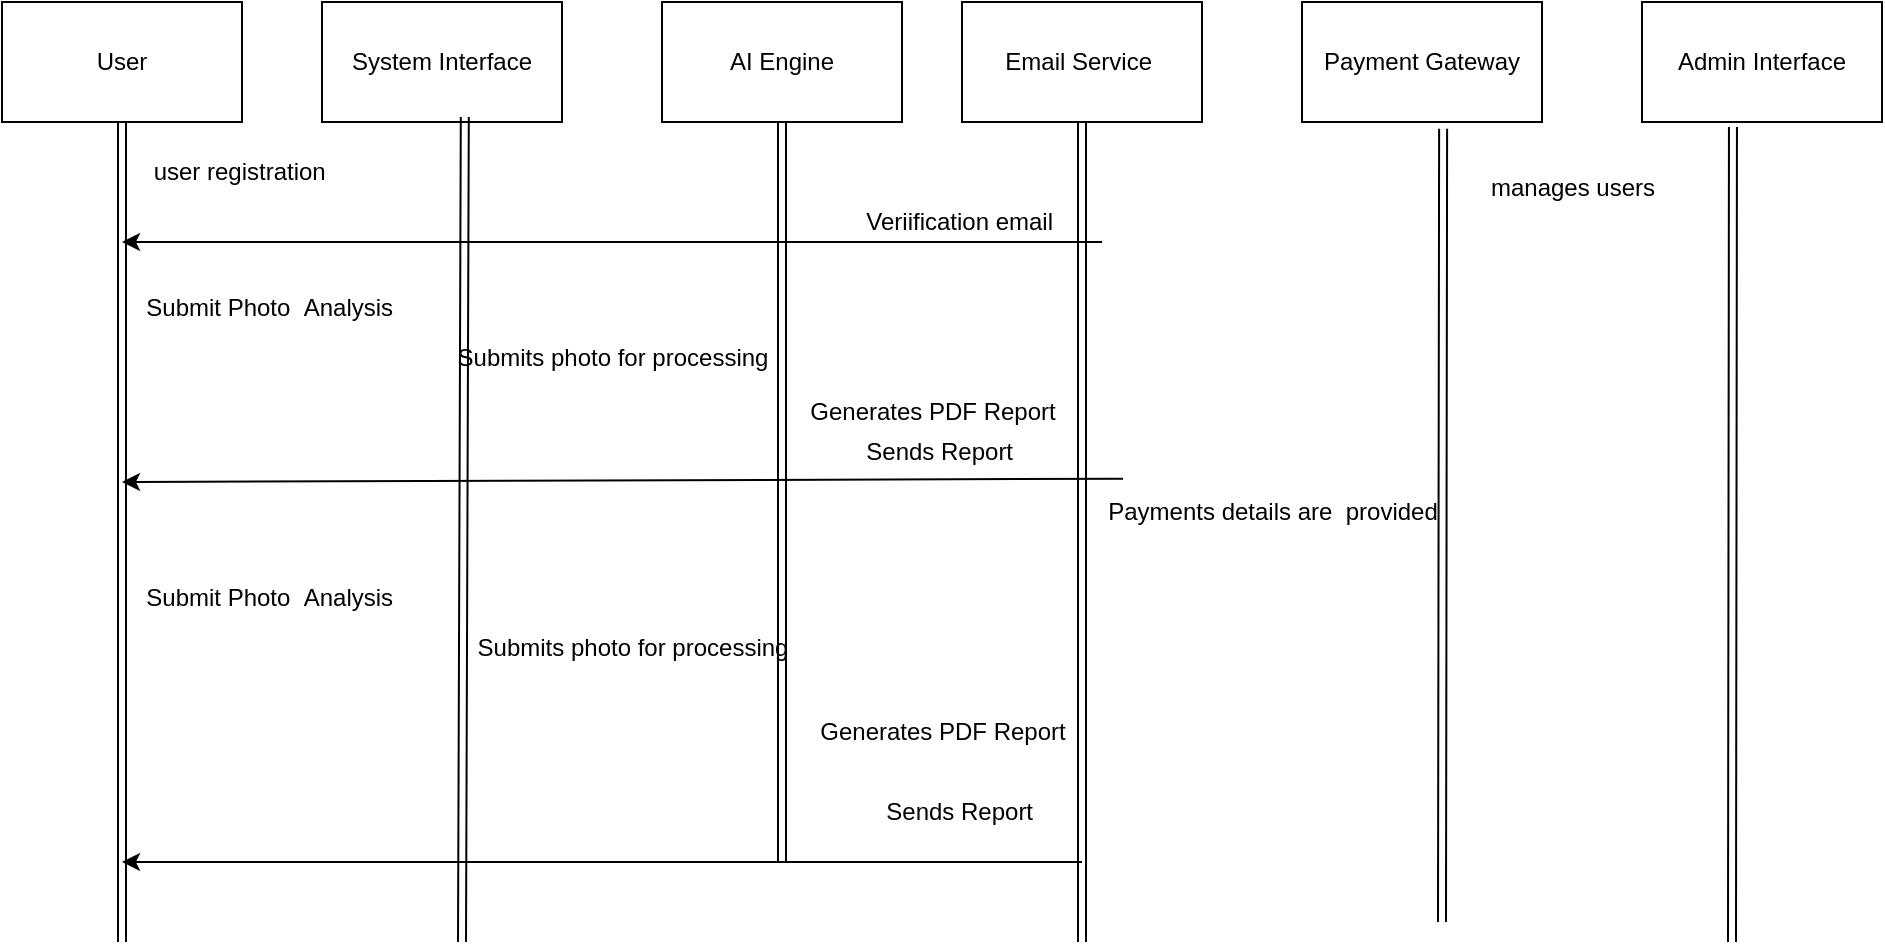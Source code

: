 <mxfile version="26.0.4">
  <diagram name="Page-1" id="2YBvvXClWsGukQMizWep">
    <mxGraphModel dx="1007" dy="660" grid="0" gridSize="10" guides="1" tooltips="1" connect="1" arrows="1" fold="1" page="0" pageScale="1" pageWidth="850" pageHeight="1100" math="0" shadow="0">
      <root>
        <mxCell id="0" />
        <mxCell id="1" parent="0" />
        <mxCell id="5fznZeWwoGSfHOwO7fPe-1" value="Email Service&amp;nbsp;" style="rounded=0;whiteSpace=wrap;html=1;" vertex="1" parent="1">
          <mxGeometry x="600" y="90" width="120" height="60" as="geometry" />
        </mxCell>
        <mxCell id="5fznZeWwoGSfHOwO7fPe-2" value="AI Engine" style="rounded=0;whiteSpace=wrap;html=1;" vertex="1" parent="1">
          <mxGeometry x="450" y="90" width="120" height="60" as="geometry" />
        </mxCell>
        <mxCell id="5fznZeWwoGSfHOwO7fPe-3" value="System Interface" style="rounded=0;whiteSpace=wrap;html=1;" vertex="1" parent="1">
          <mxGeometry x="280" y="90" width="120" height="60" as="geometry" />
        </mxCell>
        <mxCell id="5fznZeWwoGSfHOwO7fPe-4" value="User" style="rounded=0;whiteSpace=wrap;html=1;" vertex="1" parent="1">
          <mxGeometry x="120" y="90" width="120" height="60" as="geometry" />
        </mxCell>
        <mxCell id="5fznZeWwoGSfHOwO7fPe-5" value="Admin Interface" style="rounded=0;whiteSpace=wrap;html=1;" vertex="1" parent="1">
          <mxGeometry x="940" y="90" width="120" height="60" as="geometry" />
        </mxCell>
        <mxCell id="5fznZeWwoGSfHOwO7fPe-6" value="Payment Gateway" style="rounded=0;whiteSpace=wrap;html=1;" vertex="1" parent="1">
          <mxGeometry x="770" y="90" width="120" height="60" as="geometry" />
        </mxCell>
        <mxCell id="5fznZeWwoGSfHOwO7fPe-7" value="" style="shape=link;html=1;rounded=0;exitX=0.379;exitY=1.042;exitDx=0;exitDy=0;exitPerimeter=0;" edge="1" parent="1" source="5fznZeWwoGSfHOwO7fPe-5">
          <mxGeometry width="100" relative="1" as="geometry">
            <mxPoint x="950" y="210" as="sourcePoint" />
            <mxPoint x="985" y="560" as="targetPoint" />
          </mxGeometry>
        </mxCell>
        <mxCell id="5fznZeWwoGSfHOwO7fPe-8" value="" style="shape=link;html=1;rounded=0;exitX=0.588;exitY=1.056;exitDx=0;exitDy=0;exitPerimeter=0;" edge="1" parent="1" source="5fznZeWwoGSfHOwO7fPe-6">
          <mxGeometry width="100" relative="1" as="geometry">
            <mxPoint x="770" y="210" as="sourcePoint" />
            <mxPoint x="840" y="550" as="targetPoint" />
          </mxGeometry>
        </mxCell>
        <mxCell id="5fznZeWwoGSfHOwO7fPe-9" value="" style="shape=link;html=1;rounded=0;exitX=0.5;exitY=1;exitDx=0;exitDy=0;" edge="1" parent="1" source="5fznZeWwoGSfHOwO7fPe-1">
          <mxGeometry width="100" relative="1" as="geometry">
            <mxPoint x="620" y="200" as="sourcePoint" />
            <mxPoint x="660" y="560" as="targetPoint" />
          </mxGeometry>
        </mxCell>
        <mxCell id="5fznZeWwoGSfHOwO7fPe-10" value="" style="shape=link;html=1;rounded=0;exitX=0.5;exitY=1;exitDx=0;exitDy=0;" edge="1" parent="1" source="5fznZeWwoGSfHOwO7fPe-2">
          <mxGeometry width="100" relative="1" as="geometry">
            <mxPoint x="460" y="200" as="sourcePoint" />
            <mxPoint x="510" y="520" as="targetPoint" />
          </mxGeometry>
        </mxCell>
        <mxCell id="5fznZeWwoGSfHOwO7fPe-11" value="" style="shape=link;html=1;rounded=0;exitX=0.595;exitY=0.958;exitDx=0;exitDy=0;exitPerimeter=0;" edge="1" parent="1" source="5fznZeWwoGSfHOwO7fPe-3">
          <mxGeometry width="100" relative="1" as="geometry">
            <mxPoint x="290" y="200" as="sourcePoint" />
            <mxPoint x="350" y="560" as="targetPoint" />
          </mxGeometry>
        </mxCell>
        <mxCell id="5fznZeWwoGSfHOwO7fPe-12" value="" style="shape=link;html=1;rounded=0;exitX=0.5;exitY=1;exitDx=0;exitDy=0;" edge="1" parent="1" source="5fznZeWwoGSfHOwO7fPe-4">
          <mxGeometry width="100" relative="1" as="geometry">
            <mxPoint x="170" y="190" as="sourcePoint" />
            <mxPoint x="180" y="560" as="targetPoint" />
          </mxGeometry>
        </mxCell>
        <mxCell id="5fznZeWwoGSfHOwO7fPe-13" value="user registration&amp;nbsp;" style="text;html=1;align=center;verticalAlign=middle;resizable=0;points=[];autosize=1;strokeColor=none;fillColor=none;" vertex="1" parent="1">
          <mxGeometry x="185" y="160" width="110" height="30" as="geometry" />
        </mxCell>
        <mxCell id="5fznZeWwoGSfHOwO7fPe-15" value="&lt;br&gt;&lt;div&gt;Submit Photo &amp;nbsp;Analysis&amp;nbsp;&lt;/div&gt;" style="text;html=1;align=center;verticalAlign=middle;resizable=0;points=[];autosize=1;strokeColor=none;fillColor=none;" vertex="1" parent="1">
          <mxGeometry x="180" y="215" width="150" height="40" as="geometry" />
        </mxCell>
        <mxCell id="5fznZeWwoGSfHOwO7fPe-16" value="Submits photo for processing&lt;div&gt;&lt;br&gt;&lt;/div&gt;" style="text;html=1;align=center;verticalAlign=middle;resizable=0;points=[];autosize=1;strokeColor=none;fillColor=none;" vertex="1" parent="1">
          <mxGeometry x="335" y="255" width="180" height="40" as="geometry" />
        </mxCell>
        <mxCell id="5fznZeWwoGSfHOwO7fPe-17" value="Generates PDF Report" style="text;html=1;align=center;verticalAlign=middle;resizable=0;points=[];autosize=1;strokeColor=none;fillColor=none;" vertex="1" parent="1">
          <mxGeometry x="510" y="280" width="150" height="30" as="geometry" />
        </mxCell>
        <mxCell id="5fznZeWwoGSfHOwO7fPe-18" value="Sends Report&amp;nbsp;" style="text;html=1;align=center;verticalAlign=middle;resizable=0;points=[];autosize=1;strokeColor=none;fillColor=none;" vertex="1" parent="1">
          <mxGeometry x="540" y="300" width="100" height="30" as="geometry" />
        </mxCell>
        <mxCell id="5fznZeWwoGSfHOwO7fPe-19" value="Payments details are &amp;nbsp;provided" style="text;html=1;align=center;verticalAlign=middle;resizable=0;points=[];autosize=1;strokeColor=none;fillColor=none;" vertex="1" parent="1">
          <mxGeometry x="660" y="330" width="190" height="30" as="geometry" />
        </mxCell>
        <mxCell id="5fznZeWwoGSfHOwO7fPe-20" value="Veriification email&amp;nbsp;" style="text;html=1;align=center;verticalAlign=middle;resizable=0;points=[];autosize=1;strokeColor=none;fillColor=none;" vertex="1" parent="1">
          <mxGeometry x="540" y="185" width="120" height="30" as="geometry" />
        </mxCell>
        <mxCell id="5fznZeWwoGSfHOwO7fPe-21" value="&lt;br&gt;&lt;div&gt;Submit Photo &amp;nbsp;Analysis&amp;nbsp;&lt;/div&gt;" style="text;html=1;align=center;verticalAlign=middle;resizable=0;points=[];autosize=1;strokeColor=none;fillColor=none;" vertex="1" parent="1">
          <mxGeometry x="180" y="360" width="150" height="40" as="geometry" />
        </mxCell>
        <mxCell id="5fznZeWwoGSfHOwO7fPe-22" value="Submits photo for processing&lt;div&gt;&lt;br&gt;&lt;/div&gt;" style="text;html=1;align=center;verticalAlign=middle;resizable=0;points=[];autosize=1;strokeColor=none;fillColor=none;" vertex="1" parent="1">
          <mxGeometry x="345" y="400" width="180" height="40" as="geometry" />
        </mxCell>
        <mxCell id="5fznZeWwoGSfHOwO7fPe-23" value="Generates PDF Report" style="text;html=1;align=center;verticalAlign=middle;resizable=0;points=[];autosize=1;strokeColor=none;fillColor=none;" vertex="1" parent="1">
          <mxGeometry x="515" y="440" width="150" height="30" as="geometry" />
        </mxCell>
        <mxCell id="5fznZeWwoGSfHOwO7fPe-24" value="Sends Report&amp;nbsp;" style="text;html=1;align=center;verticalAlign=middle;resizable=0;points=[];autosize=1;strokeColor=none;fillColor=none;" vertex="1" parent="1">
          <mxGeometry x="550" y="480" width="100" height="30" as="geometry" />
        </mxCell>
        <mxCell id="5fznZeWwoGSfHOwO7fPe-26" value="" style="endArrow=classic;html=1;rounded=0;" edge="1" parent="1">
          <mxGeometry width="50" height="50" relative="1" as="geometry">
            <mxPoint x="670" y="210" as="sourcePoint" />
            <mxPoint x="180" y="210" as="targetPoint" />
          </mxGeometry>
        </mxCell>
        <mxCell id="5fznZeWwoGSfHOwO7fPe-27" value="" style="endArrow=classic;html=1;rounded=0;exitX=0.108;exitY=-0.055;exitDx=0;exitDy=0;exitPerimeter=0;" edge="1" parent="1" source="5fznZeWwoGSfHOwO7fPe-19">
          <mxGeometry width="50" height="50" relative="1" as="geometry">
            <mxPoint x="550" y="270" as="sourcePoint" />
            <mxPoint x="180" y="330" as="targetPoint" />
          </mxGeometry>
        </mxCell>
        <mxCell id="5fznZeWwoGSfHOwO7fPe-28" value="" style="endArrow=classic;html=1;rounded=0;" edge="1" parent="1">
          <mxGeometry width="50" height="50" relative="1" as="geometry">
            <mxPoint x="660" y="520" as="sourcePoint" />
            <mxPoint x="180" y="520" as="targetPoint" />
          </mxGeometry>
        </mxCell>
        <mxCell id="5fznZeWwoGSfHOwO7fPe-29" value="manages users" style="text;html=1;align=center;verticalAlign=middle;resizable=0;points=[];autosize=1;strokeColor=none;fillColor=none;" vertex="1" parent="1">
          <mxGeometry x="850" y="168" width="110" height="30" as="geometry" />
        </mxCell>
      </root>
    </mxGraphModel>
  </diagram>
</mxfile>
